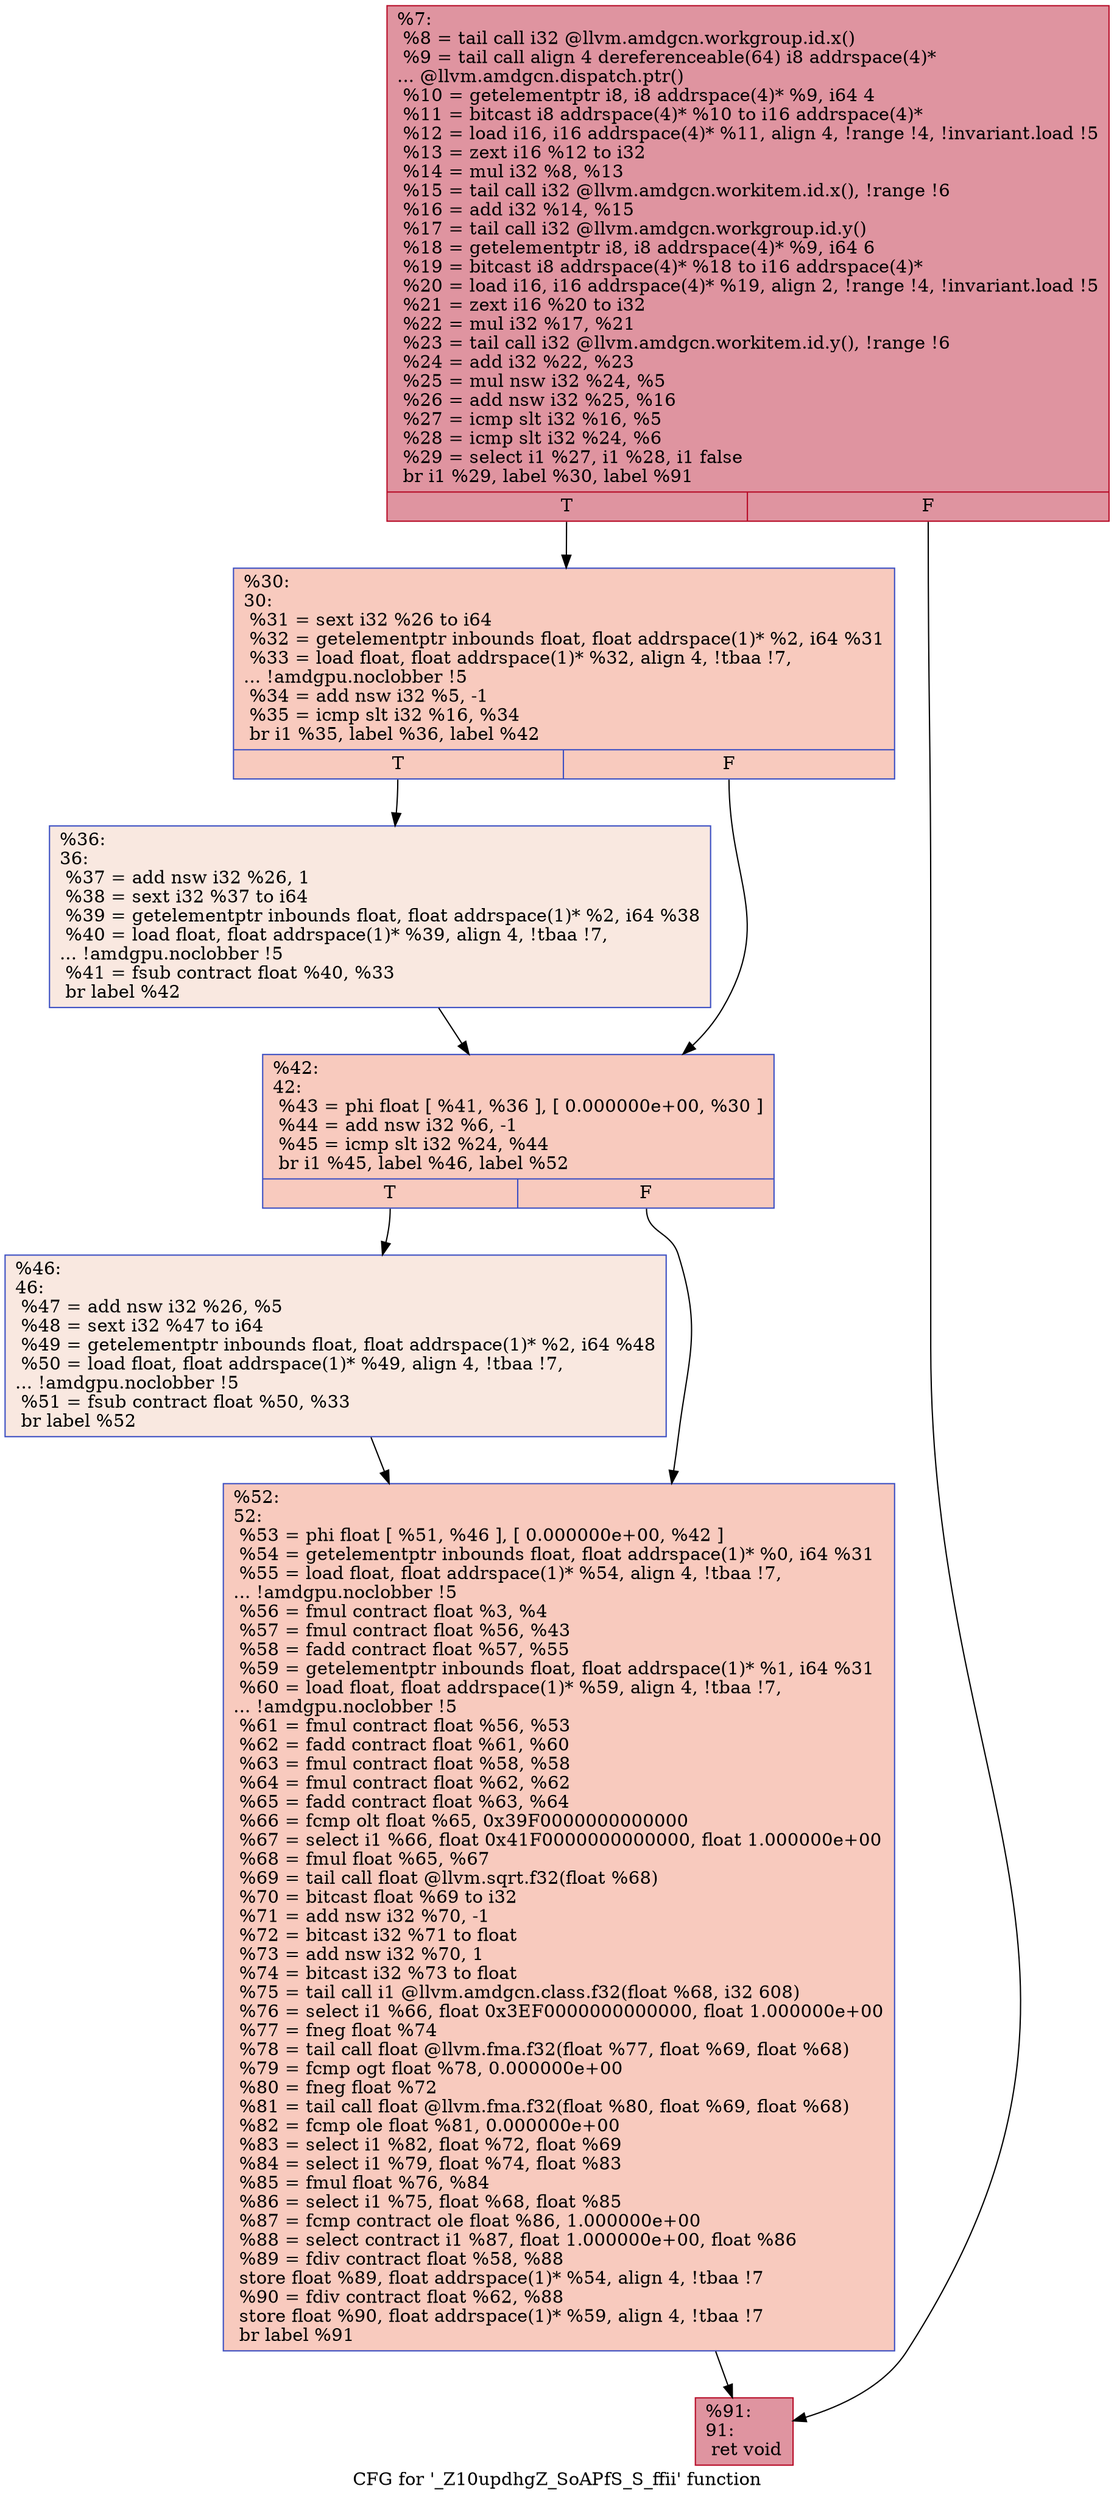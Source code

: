 digraph "CFG for '_Z10updhgZ_SoAPfS_S_ffii' function" {
	label="CFG for '_Z10updhgZ_SoAPfS_S_ffii' function";

	Node0x4556120 [shape=record,color="#b70d28ff", style=filled, fillcolor="#b70d2870",label="{%7:\l  %8 = tail call i32 @llvm.amdgcn.workgroup.id.x()\l  %9 = tail call align 4 dereferenceable(64) i8 addrspace(4)*\l... @llvm.amdgcn.dispatch.ptr()\l  %10 = getelementptr i8, i8 addrspace(4)* %9, i64 4\l  %11 = bitcast i8 addrspace(4)* %10 to i16 addrspace(4)*\l  %12 = load i16, i16 addrspace(4)* %11, align 4, !range !4, !invariant.load !5\l  %13 = zext i16 %12 to i32\l  %14 = mul i32 %8, %13\l  %15 = tail call i32 @llvm.amdgcn.workitem.id.x(), !range !6\l  %16 = add i32 %14, %15\l  %17 = tail call i32 @llvm.amdgcn.workgroup.id.y()\l  %18 = getelementptr i8, i8 addrspace(4)* %9, i64 6\l  %19 = bitcast i8 addrspace(4)* %18 to i16 addrspace(4)*\l  %20 = load i16, i16 addrspace(4)* %19, align 2, !range !4, !invariant.load !5\l  %21 = zext i16 %20 to i32\l  %22 = mul i32 %17, %21\l  %23 = tail call i32 @llvm.amdgcn.workitem.id.y(), !range !6\l  %24 = add i32 %22, %23\l  %25 = mul nsw i32 %24, %5\l  %26 = add nsw i32 %25, %16\l  %27 = icmp slt i32 %16, %5\l  %28 = icmp slt i32 %24, %6\l  %29 = select i1 %27, i1 %28, i1 false\l  br i1 %29, label %30, label %91\l|{<s0>T|<s1>F}}"];
	Node0x4556120:s0 -> Node0x4559c90;
	Node0x4556120:s1 -> Node0x4559d20;
	Node0x4559c90 [shape=record,color="#3d50c3ff", style=filled, fillcolor="#ef886b70",label="{%30:\l30:                                               \l  %31 = sext i32 %26 to i64\l  %32 = getelementptr inbounds float, float addrspace(1)* %2, i64 %31\l  %33 = load float, float addrspace(1)* %32, align 4, !tbaa !7,\l... !amdgpu.noclobber !5\l  %34 = add nsw i32 %5, -1\l  %35 = icmp slt i32 %16, %34\l  br i1 %35, label %36, label %42\l|{<s0>T|<s1>F}}"];
	Node0x4559c90:s0 -> Node0x455a3e0;
	Node0x4559c90:s1 -> Node0x455a470;
	Node0x455a3e0 [shape=record,color="#3d50c3ff", style=filled, fillcolor="#f1ccb870",label="{%36:\l36:                                               \l  %37 = add nsw i32 %26, 1\l  %38 = sext i32 %37 to i64\l  %39 = getelementptr inbounds float, float addrspace(1)* %2, i64 %38\l  %40 = load float, float addrspace(1)* %39, align 4, !tbaa !7,\l... !amdgpu.noclobber !5\l  %41 = fsub contract float %40, %33\l  br label %42\l}"];
	Node0x455a3e0 -> Node0x455a470;
	Node0x455a470 [shape=record,color="#3d50c3ff", style=filled, fillcolor="#ef886b70",label="{%42:\l42:                                               \l  %43 = phi float [ %41, %36 ], [ 0.000000e+00, %30 ]\l  %44 = add nsw i32 %6, -1\l  %45 = icmp slt i32 %24, %44\l  br i1 %45, label %46, label %52\l|{<s0>T|<s1>F}}"];
	Node0x455a470:s0 -> Node0x455bab0;
	Node0x455a470:s1 -> Node0x455bb40;
	Node0x455bab0 [shape=record,color="#3d50c3ff", style=filled, fillcolor="#f1ccb870",label="{%46:\l46:                                               \l  %47 = add nsw i32 %26, %5\l  %48 = sext i32 %47 to i64\l  %49 = getelementptr inbounds float, float addrspace(1)* %2, i64 %48\l  %50 = load float, float addrspace(1)* %49, align 4, !tbaa !7,\l... !amdgpu.noclobber !5\l  %51 = fsub contract float %50, %33\l  br label %52\l}"];
	Node0x455bab0 -> Node0x455bb40;
	Node0x455bb40 [shape=record,color="#3d50c3ff", style=filled, fillcolor="#ef886b70",label="{%52:\l52:                                               \l  %53 = phi float [ %51, %46 ], [ 0.000000e+00, %42 ]\l  %54 = getelementptr inbounds float, float addrspace(1)* %0, i64 %31\l  %55 = load float, float addrspace(1)* %54, align 4, !tbaa !7,\l... !amdgpu.noclobber !5\l  %56 = fmul contract float %3, %4\l  %57 = fmul contract float %56, %43\l  %58 = fadd contract float %57, %55\l  %59 = getelementptr inbounds float, float addrspace(1)* %1, i64 %31\l  %60 = load float, float addrspace(1)* %59, align 4, !tbaa !7,\l... !amdgpu.noclobber !5\l  %61 = fmul contract float %56, %53\l  %62 = fadd contract float %61, %60\l  %63 = fmul contract float %58, %58\l  %64 = fmul contract float %62, %62\l  %65 = fadd contract float %63, %64\l  %66 = fcmp olt float %65, 0x39F0000000000000\l  %67 = select i1 %66, float 0x41F0000000000000, float 1.000000e+00\l  %68 = fmul float %65, %67\l  %69 = tail call float @llvm.sqrt.f32(float %68)\l  %70 = bitcast float %69 to i32\l  %71 = add nsw i32 %70, -1\l  %72 = bitcast i32 %71 to float\l  %73 = add nsw i32 %70, 1\l  %74 = bitcast i32 %73 to float\l  %75 = tail call i1 @llvm.amdgcn.class.f32(float %68, i32 608)\l  %76 = select i1 %66, float 0x3EF0000000000000, float 1.000000e+00\l  %77 = fneg float %74\l  %78 = tail call float @llvm.fma.f32(float %77, float %69, float %68)\l  %79 = fcmp ogt float %78, 0.000000e+00\l  %80 = fneg float %72\l  %81 = tail call float @llvm.fma.f32(float %80, float %69, float %68)\l  %82 = fcmp ole float %81, 0.000000e+00\l  %83 = select i1 %82, float %72, float %69\l  %84 = select i1 %79, float %74, float %83\l  %85 = fmul float %76, %84\l  %86 = select i1 %75, float %68, float %85\l  %87 = fcmp contract ole float %86, 1.000000e+00\l  %88 = select contract i1 %87, float 1.000000e+00, float %86\l  %89 = fdiv contract float %58, %88\l  store float %89, float addrspace(1)* %54, align 4, !tbaa !7\l  %90 = fdiv contract float %62, %88\l  store float %90, float addrspace(1)* %59, align 4, !tbaa !7\l  br label %91\l}"];
	Node0x455bb40 -> Node0x4559d20;
	Node0x4559d20 [shape=record,color="#b70d28ff", style=filled, fillcolor="#b70d2870",label="{%91:\l91:                                               \l  ret void\l}"];
}
